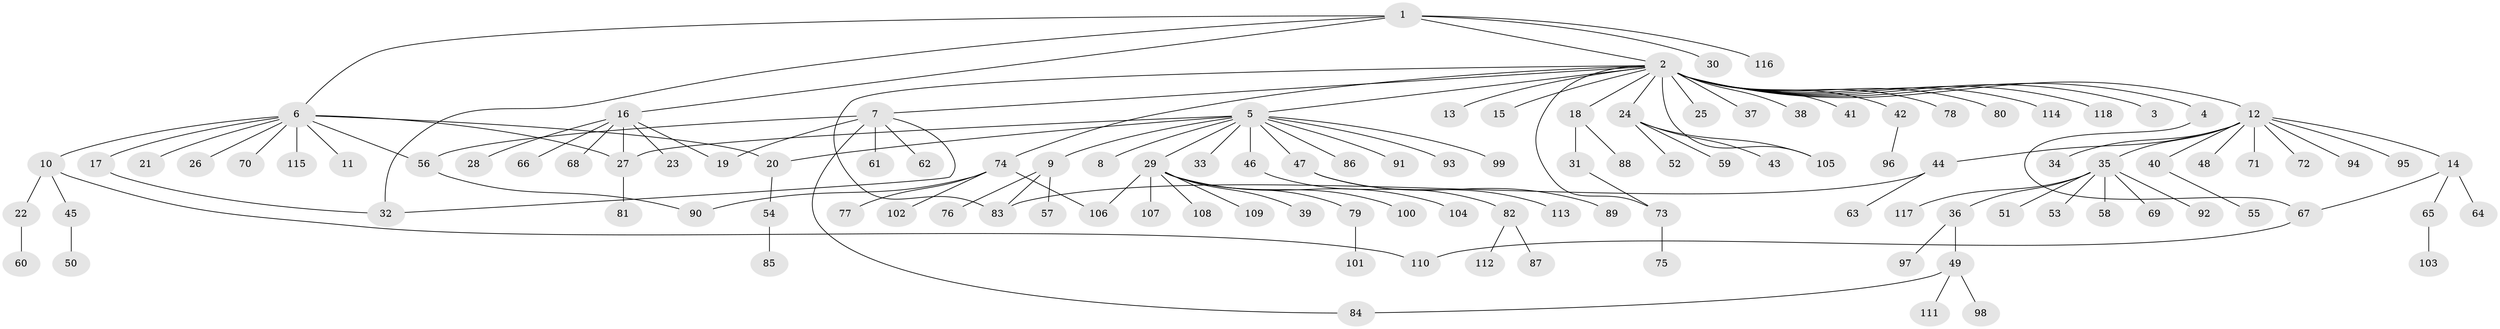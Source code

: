 // Generated by graph-tools (version 1.1) at 2025/14/03/09/25 04:14:38]
// undirected, 118 vertices, 133 edges
graph export_dot {
graph [start="1"]
  node [color=gray90,style=filled];
  1;
  2;
  3;
  4;
  5;
  6;
  7;
  8;
  9;
  10;
  11;
  12;
  13;
  14;
  15;
  16;
  17;
  18;
  19;
  20;
  21;
  22;
  23;
  24;
  25;
  26;
  27;
  28;
  29;
  30;
  31;
  32;
  33;
  34;
  35;
  36;
  37;
  38;
  39;
  40;
  41;
  42;
  43;
  44;
  45;
  46;
  47;
  48;
  49;
  50;
  51;
  52;
  53;
  54;
  55;
  56;
  57;
  58;
  59;
  60;
  61;
  62;
  63;
  64;
  65;
  66;
  67;
  68;
  69;
  70;
  71;
  72;
  73;
  74;
  75;
  76;
  77;
  78;
  79;
  80;
  81;
  82;
  83;
  84;
  85;
  86;
  87;
  88;
  89;
  90;
  91;
  92;
  93;
  94;
  95;
  96;
  97;
  98;
  99;
  100;
  101;
  102;
  103;
  104;
  105;
  106;
  107;
  108;
  109;
  110;
  111;
  112;
  113;
  114;
  115;
  116;
  117;
  118;
  1 -- 2;
  1 -- 6;
  1 -- 16;
  1 -- 30;
  1 -- 32;
  1 -- 116;
  2 -- 3;
  2 -- 4;
  2 -- 5;
  2 -- 7;
  2 -- 12;
  2 -- 13;
  2 -- 15;
  2 -- 18;
  2 -- 24;
  2 -- 25;
  2 -- 37;
  2 -- 38;
  2 -- 41;
  2 -- 42;
  2 -- 73;
  2 -- 74;
  2 -- 78;
  2 -- 80;
  2 -- 83;
  2 -- 105;
  2 -- 114;
  2 -- 118;
  4 -- 67;
  5 -- 8;
  5 -- 9;
  5 -- 20;
  5 -- 27;
  5 -- 29;
  5 -- 33;
  5 -- 46;
  5 -- 47;
  5 -- 86;
  5 -- 91;
  5 -- 93;
  5 -- 99;
  6 -- 10;
  6 -- 11;
  6 -- 17;
  6 -- 20;
  6 -- 21;
  6 -- 26;
  6 -- 27;
  6 -- 56;
  6 -- 70;
  6 -- 115;
  7 -- 19;
  7 -- 32;
  7 -- 56;
  7 -- 61;
  7 -- 62;
  7 -- 84;
  9 -- 57;
  9 -- 76;
  9 -- 83;
  10 -- 22;
  10 -- 45;
  10 -- 110;
  12 -- 14;
  12 -- 34;
  12 -- 35;
  12 -- 40;
  12 -- 44;
  12 -- 48;
  12 -- 71;
  12 -- 72;
  12 -- 94;
  12 -- 95;
  14 -- 64;
  14 -- 65;
  14 -- 67;
  16 -- 19;
  16 -- 23;
  16 -- 27;
  16 -- 28;
  16 -- 66;
  16 -- 68;
  17 -- 32;
  18 -- 31;
  18 -- 88;
  20 -- 54;
  22 -- 60;
  24 -- 43;
  24 -- 52;
  24 -- 59;
  24 -- 105;
  27 -- 81;
  29 -- 39;
  29 -- 79;
  29 -- 100;
  29 -- 104;
  29 -- 106;
  29 -- 107;
  29 -- 108;
  29 -- 109;
  31 -- 73;
  35 -- 36;
  35 -- 51;
  35 -- 53;
  35 -- 58;
  35 -- 69;
  35 -- 92;
  35 -- 117;
  36 -- 49;
  36 -- 97;
  40 -- 55;
  42 -- 96;
  44 -- 63;
  44 -- 83;
  45 -- 50;
  46 -- 82;
  47 -- 89;
  47 -- 113;
  49 -- 84;
  49 -- 98;
  49 -- 111;
  54 -- 85;
  56 -- 90;
  65 -- 103;
  67 -- 110;
  73 -- 75;
  74 -- 77;
  74 -- 90;
  74 -- 102;
  74 -- 106;
  79 -- 101;
  82 -- 87;
  82 -- 112;
}
